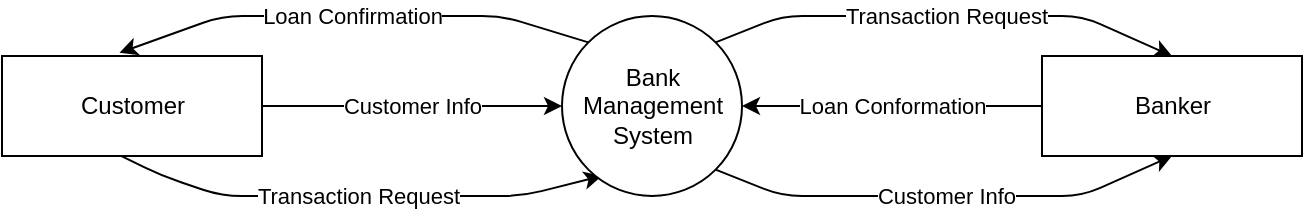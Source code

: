 <mxfile>
    <diagram id="QxaFfXm7-c9rcx2BvL1D" name="Page-1">
        <mxGraphModel dx="1179" dy="719" grid="1" gridSize="10" guides="1" tooltips="1" connect="1" arrows="1" fold="1" page="1" pageScale="1" pageWidth="850" pageHeight="1100" math="0" shadow="0">
            <root>
                <mxCell id="0"/>
                <mxCell id="1" parent="0"/>
                <mxCell id="6" value="Transaction Request" style="edgeStyle=none;html=1;entryX=0.452;entryY=0.992;entryDx=0;entryDy=0;entryPerimeter=0;startArrow=classic;startFill=1;endArrow=none;endFill=0;" edge="1" parent="1" target="3">
                    <mxGeometry relative="1" as="geometry">
                        <mxPoint x="310" y="320" as="sourcePoint"/>
                        <Array as="points">
                            <mxPoint x="270" y="330"/>
                            <mxPoint x="120" y="330"/>
                            <mxPoint x="90" y="320"/>
                        </Array>
                    </mxGeometry>
                </mxCell>
                <mxCell id="9" value="Loan Confirmation" style="edgeStyle=none;html=1;exitX=0;exitY=0;exitDx=0;exitDy=0;entryX=0.452;entryY=-0.032;entryDx=0;entryDy=0;entryPerimeter=0;" edge="1" parent="1" source="2" target="3">
                    <mxGeometry relative="1" as="geometry">
                        <mxPoint x="70" y="240" as="targetPoint"/>
                        <Array as="points">
                            <mxPoint x="260" y="240"/>
                            <mxPoint x="120" y="240"/>
                        </Array>
                    </mxGeometry>
                </mxCell>
                <mxCell id="14" value="Transaction Request" style="edgeStyle=none;html=1;exitX=1;exitY=0;exitDx=0;exitDy=0;entryX=0.5;entryY=0;entryDx=0;entryDy=0;" edge="1" parent="1" source="2" target="4">
                    <mxGeometry relative="1" as="geometry">
                        <mxPoint x="480" y="260" as="targetPoint"/>
                        <Array as="points">
                            <mxPoint x="400" y="240"/>
                            <mxPoint x="490" y="240"/>
                            <mxPoint x="550" y="240"/>
                        </Array>
                    </mxGeometry>
                </mxCell>
                <mxCell id="16" value="Customer Info" style="edgeStyle=none;html=1;exitX=1;exitY=1;exitDx=0;exitDy=0;entryX=0.5;entryY=1;entryDx=0;entryDy=0;" edge="1" parent="1" source="2" target="4">
                    <mxGeometry relative="1" as="geometry">
                        <Array as="points">
                            <mxPoint x="400" y="330"/>
                            <mxPoint x="485" y="330"/>
                            <mxPoint x="550" y="330"/>
                        </Array>
                    </mxGeometry>
                </mxCell>
                <mxCell id="2" value="Bank&lt;br&gt;Management&lt;br&gt;System" style="shape=ellipse;html=1;dashed=0;whitespace=wrap;aspect=fixed;perimeter=ellipsePerimeter;" vertex="1" parent="1">
                    <mxGeometry x="290" y="240" width="90" height="90" as="geometry"/>
                </mxCell>
                <mxCell id="11" value="Customer Info" style="edgeStyle=none;html=1;exitX=1;exitY=0.5;exitDx=0;exitDy=0;entryX=0;entryY=0.5;entryDx=0;entryDy=0;" edge="1" parent="1" source="3" target="2">
                    <mxGeometry relative="1" as="geometry"/>
                </mxCell>
                <mxCell id="3" value="Customer" style="html=1;dashed=0;whitespace=wrap;" vertex="1" parent="1">
                    <mxGeometry x="10" y="260" width="130" height="50" as="geometry"/>
                </mxCell>
                <mxCell id="19" value="Loan Conformation" style="edgeStyle=none;rounded=1;html=1;startArrow=none;startFill=0;endArrow=classic;endFill=1;" edge="1" parent="1" source="4" target="2">
                    <mxGeometry relative="1" as="geometry"/>
                </mxCell>
                <mxCell id="4" value="Banker" style="html=1;dashed=0;whitespace=wrap;" vertex="1" parent="1">
                    <mxGeometry x="530" y="260" width="130" height="50" as="geometry"/>
                </mxCell>
            </root>
        </mxGraphModel>
    </diagram>
</mxfile>